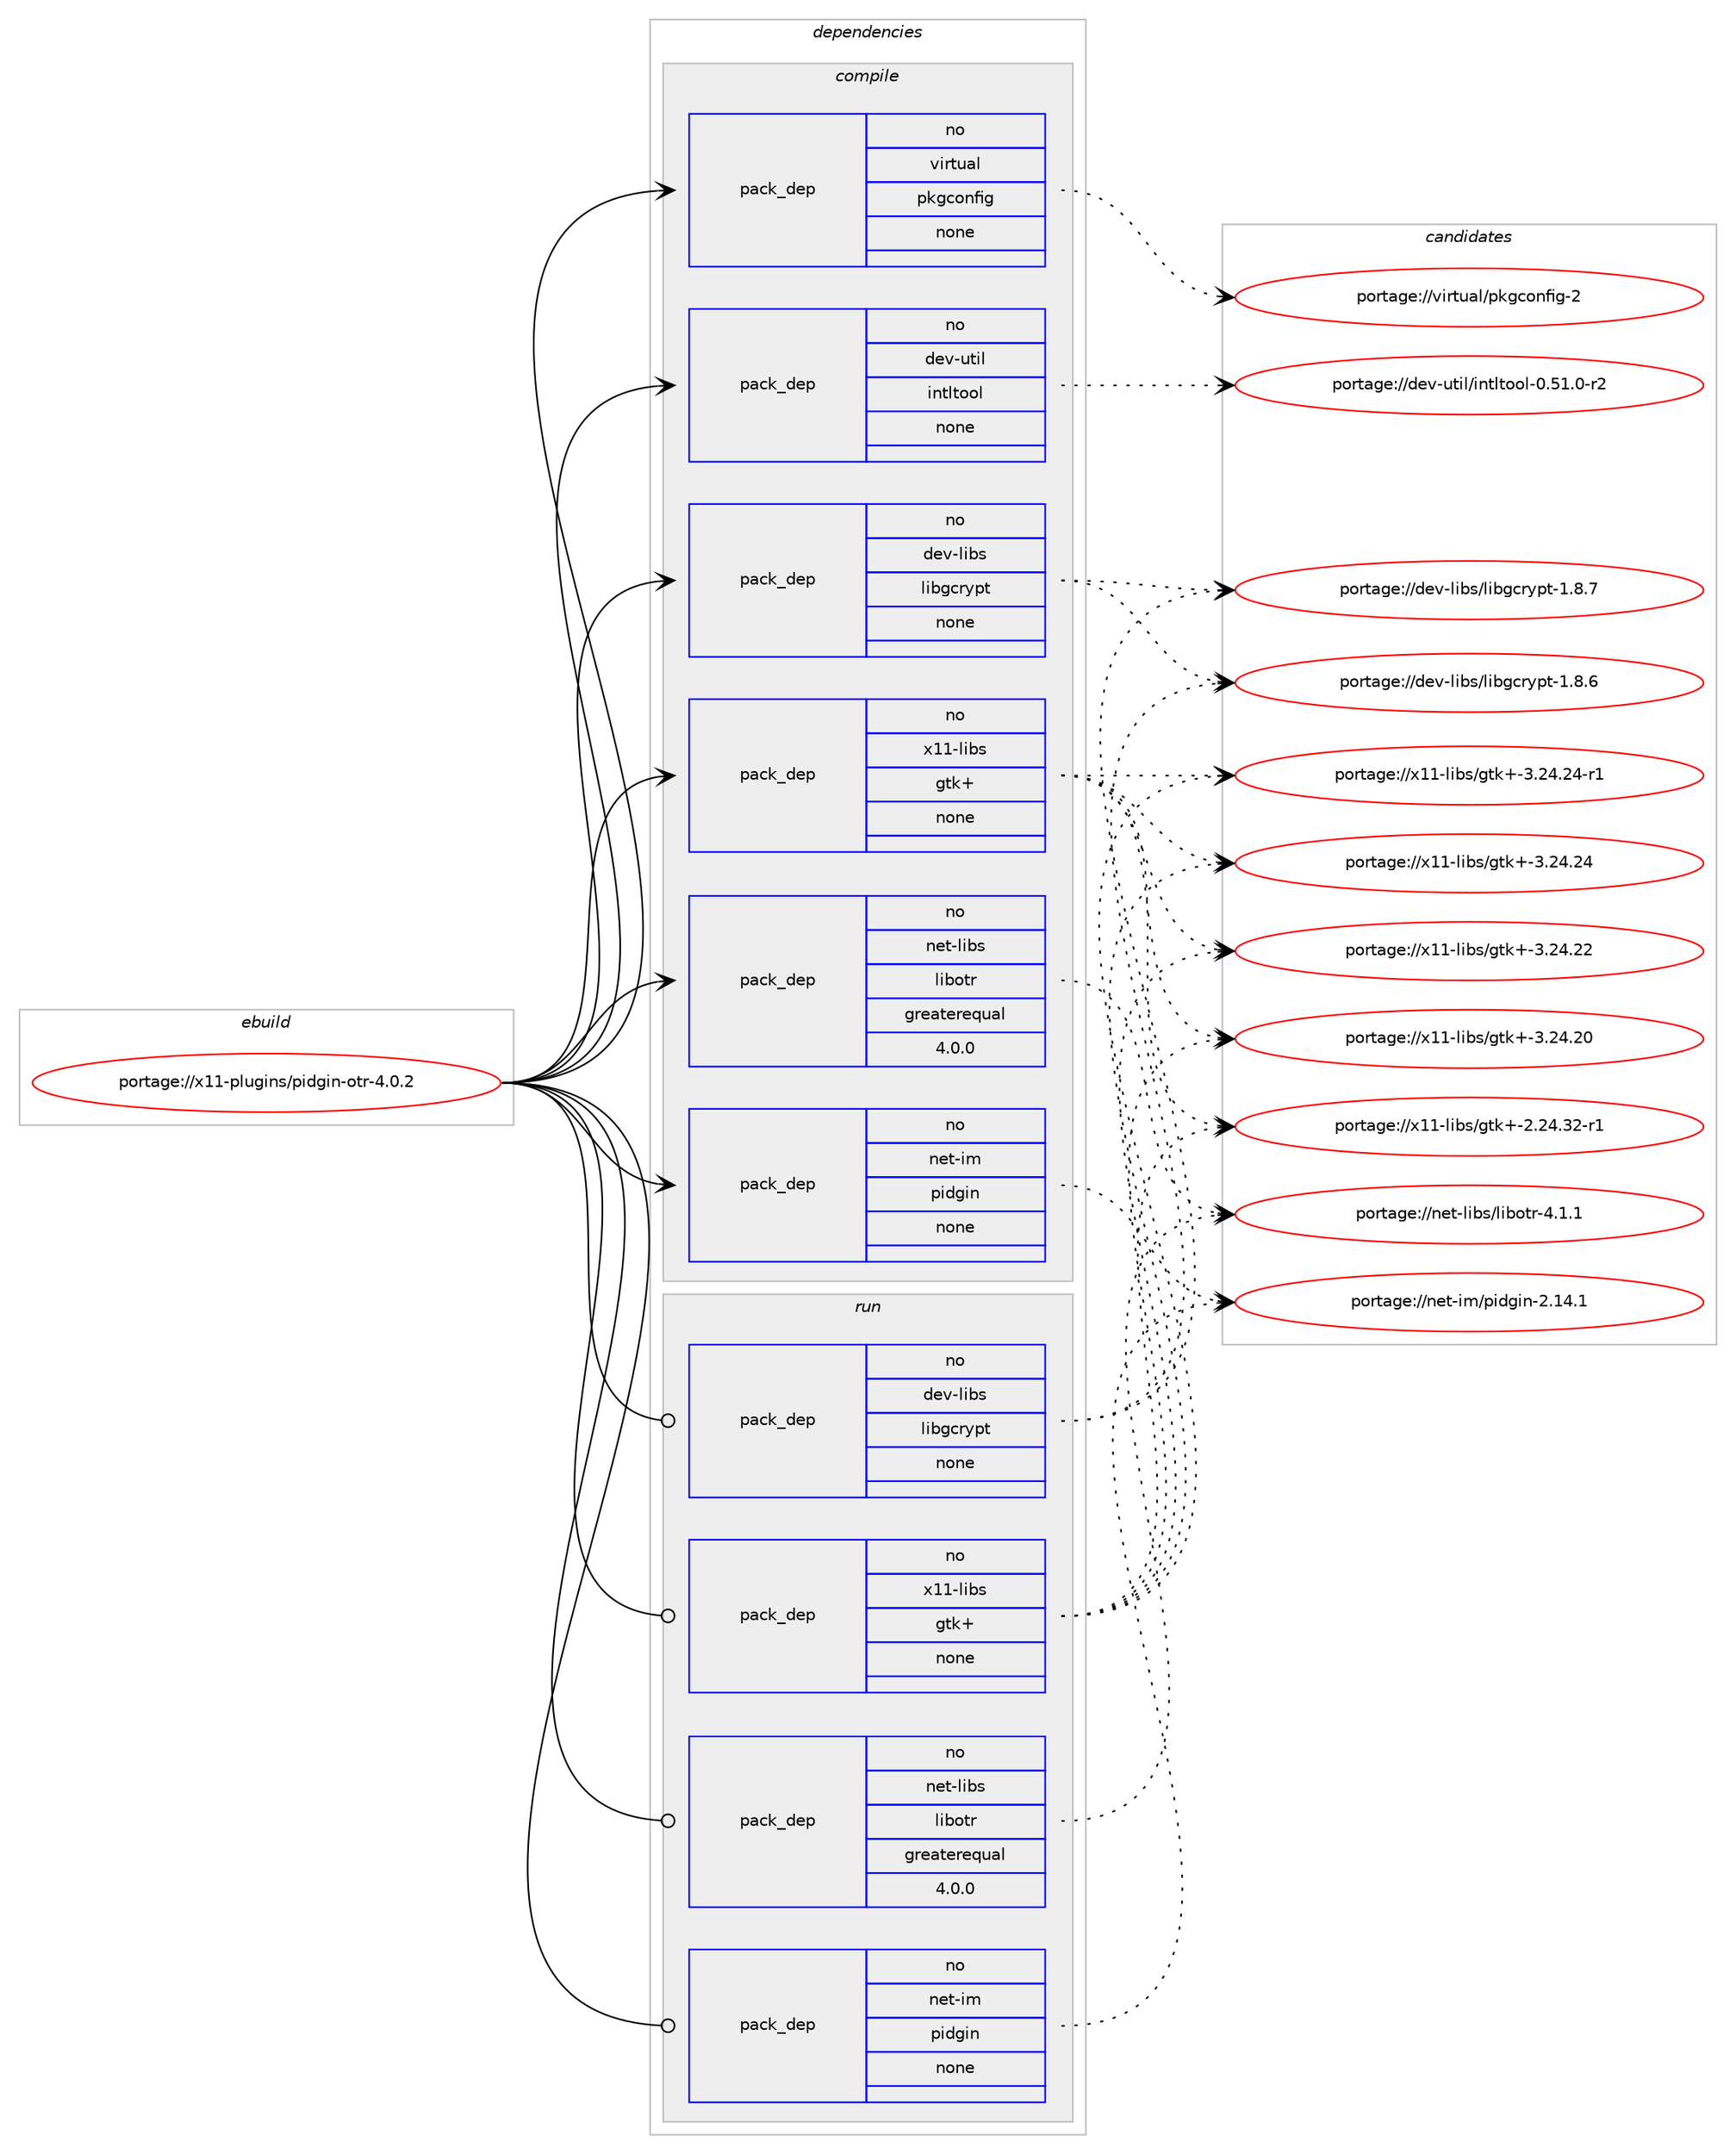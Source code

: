 digraph prolog {

# *************
# Graph options
# *************

newrank=true;
concentrate=true;
compound=true;
graph [rankdir=LR,fontname=Helvetica,fontsize=10,ranksep=1.5];#, ranksep=2.5, nodesep=0.2];
edge  [arrowhead=vee];
node  [fontname=Helvetica,fontsize=10];

# **********
# The ebuild
# **********

subgraph cluster_leftcol {
color=gray;
rank=same;
label=<<i>ebuild</i>>;
id [label="portage://x11-plugins/pidgin-otr-4.0.2", color=red, width=4, href="../x11-plugins/pidgin-otr-4.0.2.svg"];
}

# ****************
# The dependencies
# ****************

subgraph cluster_midcol {
color=gray;
label=<<i>dependencies</i>>;
subgraph cluster_compile {
fillcolor="#eeeeee";
style=filled;
label=<<i>compile</i>>;
subgraph pack501 {
dependency532 [label=<<TABLE BORDER="0" CELLBORDER="1" CELLSPACING="0" CELLPADDING="4" WIDTH="220"><TR><TD ROWSPAN="6" CELLPADDING="30">pack_dep</TD></TR><TR><TD WIDTH="110">no</TD></TR><TR><TD>dev-libs</TD></TR><TR><TD>libgcrypt</TD></TR><TR><TD>none</TD></TR><TR><TD></TD></TR></TABLE>>, shape=none, color=blue];
}
id:e -> dependency532:w [weight=20,style="solid",arrowhead="vee"];
subgraph pack502 {
dependency533 [label=<<TABLE BORDER="0" CELLBORDER="1" CELLSPACING="0" CELLPADDING="4" WIDTH="220"><TR><TD ROWSPAN="6" CELLPADDING="30">pack_dep</TD></TR><TR><TD WIDTH="110">no</TD></TR><TR><TD>dev-util</TD></TR><TR><TD>intltool</TD></TR><TR><TD>none</TD></TR><TR><TD></TD></TR></TABLE>>, shape=none, color=blue];
}
id:e -> dependency533:w [weight=20,style="solid",arrowhead="vee"];
subgraph pack503 {
dependency534 [label=<<TABLE BORDER="0" CELLBORDER="1" CELLSPACING="0" CELLPADDING="4" WIDTH="220"><TR><TD ROWSPAN="6" CELLPADDING="30">pack_dep</TD></TR><TR><TD WIDTH="110">no</TD></TR><TR><TD>net-im</TD></TR><TR><TD>pidgin</TD></TR><TR><TD>none</TD></TR><TR><TD></TD></TR></TABLE>>, shape=none, color=blue];
}
id:e -> dependency534:w [weight=20,style="solid",arrowhead="vee"];
subgraph pack504 {
dependency535 [label=<<TABLE BORDER="0" CELLBORDER="1" CELLSPACING="0" CELLPADDING="4" WIDTH="220"><TR><TD ROWSPAN="6" CELLPADDING="30">pack_dep</TD></TR><TR><TD WIDTH="110">no</TD></TR><TR><TD>net-libs</TD></TR><TR><TD>libotr</TD></TR><TR><TD>greaterequal</TD></TR><TR><TD>4.0.0</TD></TR></TABLE>>, shape=none, color=blue];
}
id:e -> dependency535:w [weight=20,style="solid",arrowhead="vee"];
subgraph pack505 {
dependency536 [label=<<TABLE BORDER="0" CELLBORDER="1" CELLSPACING="0" CELLPADDING="4" WIDTH="220"><TR><TD ROWSPAN="6" CELLPADDING="30">pack_dep</TD></TR><TR><TD WIDTH="110">no</TD></TR><TR><TD>virtual</TD></TR><TR><TD>pkgconfig</TD></TR><TR><TD>none</TD></TR><TR><TD></TD></TR></TABLE>>, shape=none, color=blue];
}
id:e -> dependency536:w [weight=20,style="solid",arrowhead="vee"];
subgraph pack506 {
dependency537 [label=<<TABLE BORDER="0" CELLBORDER="1" CELLSPACING="0" CELLPADDING="4" WIDTH="220"><TR><TD ROWSPAN="6" CELLPADDING="30">pack_dep</TD></TR><TR><TD WIDTH="110">no</TD></TR><TR><TD>x11-libs</TD></TR><TR><TD>gtk+</TD></TR><TR><TD>none</TD></TR><TR><TD></TD></TR></TABLE>>, shape=none, color=blue];
}
id:e -> dependency537:w [weight=20,style="solid",arrowhead="vee"];
}
subgraph cluster_compileandrun {
fillcolor="#eeeeee";
style=filled;
label=<<i>compile and run</i>>;
}
subgraph cluster_run {
fillcolor="#eeeeee";
style=filled;
label=<<i>run</i>>;
subgraph pack507 {
dependency538 [label=<<TABLE BORDER="0" CELLBORDER="1" CELLSPACING="0" CELLPADDING="4" WIDTH="220"><TR><TD ROWSPAN="6" CELLPADDING="30">pack_dep</TD></TR><TR><TD WIDTH="110">no</TD></TR><TR><TD>dev-libs</TD></TR><TR><TD>libgcrypt</TD></TR><TR><TD>none</TD></TR><TR><TD></TD></TR></TABLE>>, shape=none, color=blue];
}
id:e -> dependency538:w [weight=20,style="solid",arrowhead="odot"];
subgraph pack508 {
dependency539 [label=<<TABLE BORDER="0" CELLBORDER="1" CELLSPACING="0" CELLPADDING="4" WIDTH="220"><TR><TD ROWSPAN="6" CELLPADDING="30">pack_dep</TD></TR><TR><TD WIDTH="110">no</TD></TR><TR><TD>net-im</TD></TR><TR><TD>pidgin</TD></TR><TR><TD>none</TD></TR><TR><TD></TD></TR></TABLE>>, shape=none, color=blue];
}
id:e -> dependency539:w [weight=20,style="solid",arrowhead="odot"];
subgraph pack509 {
dependency540 [label=<<TABLE BORDER="0" CELLBORDER="1" CELLSPACING="0" CELLPADDING="4" WIDTH="220"><TR><TD ROWSPAN="6" CELLPADDING="30">pack_dep</TD></TR><TR><TD WIDTH="110">no</TD></TR><TR><TD>net-libs</TD></TR><TR><TD>libotr</TD></TR><TR><TD>greaterequal</TD></TR><TR><TD>4.0.0</TD></TR></TABLE>>, shape=none, color=blue];
}
id:e -> dependency540:w [weight=20,style="solid",arrowhead="odot"];
subgraph pack510 {
dependency541 [label=<<TABLE BORDER="0" CELLBORDER="1" CELLSPACING="0" CELLPADDING="4" WIDTH="220"><TR><TD ROWSPAN="6" CELLPADDING="30">pack_dep</TD></TR><TR><TD WIDTH="110">no</TD></TR><TR><TD>x11-libs</TD></TR><TR><TD>gtk+</TD></TR><TR><TD>none</TD></TR><TR><TD></TD></TR></TABLE>>, shape=none, color=blue];
}
id:e -> dependency541:w [weight=20,style="solid",arrowhead="odot"];
}
}

# **************
# The candidates
# **************

subgraph cluster_choices {
rank=same;
color=gray;
label=<<i>candidates</i>>;

subgraph choice501 {
color=black;
nodesep=1;
choice1001011184510810598115471081059810399114121112116454946564655 [label="portage://dev-libs/libgcrypt-1.8.7", color=red, width=4,href="../dev-libs/libgcrypt-1.8.7.svg"];
choice1001011184510810598115471081059810399114121112116454946564654 [label="portage://dev-libs/libgcrypt-1.8.6", color=red, width=4,href="../dev-libs/libgcrypt-1.8.6.svg"];
dependency532:e -> choice1001011184510810598115471081059810399114121112116454946564655:w [style=dotted,weight="100"];
dependency532:e -> choice1001011184510810598115471081059810399114121112116454946564654:w [style=dotted,weight="100"];
}
subgraph choice502 {
color=black;
nodesep=1;
choice1001011184511711610510847105110116108116111111108454846534946484511450 [label="portage://dev-util/intltool-0.51.0-r2", color=red, width=4,href="../dev-util/intltool-0.51.0-r2.svg"];
dependency533:e -> choice1001011184511711610510847105110116108116111111108454846534946484511450:w [style=dotted,weight="100"];
}
subgraph choice503 {
color=black;
nodesep=1;
choice110101116451051094711210510010310511045504649524649 [label="portage://net-im/pidgin-2.14.1", color=red, width=4,href="../net-im/pidgin-2.14.1.svg"];
dependency534:e -> choice110101116451051094711210510010310511045504649524649:w [style=dotted,weight="100"];
}
subgraph choice504 {
color=black;
nodesep=1;
choice11010111645108105981154710810598111116114455246494649 [label="portage://net-libs/libotr-4.1.1", color=red, width=4,href="../net-libs/libotr-4.1.1.svg"];
dependency535:e -> choice11010111645108105981154710810598111116114455246494649:w [style=dotted,weight="100"];
}
subgraph choice505 {
color=black;
nodesep=1;
choice1181051141161179710847112107103991111101021051034550 [label="portage://virtual/pkgconfig-2", color=red, width=4,href="../virtual/pkgconfig-2.svg"];
dependency536:e -> choice1181051141161179710847112107103991111101021051034550:w [style=dotted,weight="100"];
}
subgraph choice506 {
color=black;
nodesep=1;
choice12049494510810598115471031161074345514650524650524511449 [label="portage://x11-libs/gtk+-3.24.24-r1", color=red, width=4,href="../x11-libs/gtk+-3.24.24-r1.svg"];
choice1204949451081059811547103116107434551465052465052 [label="portage://x11-libs/gtk+-3.24.24", color=red, width=4,href="../x11-libs/gtk+-3.24.24.svg"];
choice1204949451081059811547103116107434551465052465050 [label="portage://x11-libs/gtk+-3.24.22", color=red, width=4,href="../x11-libs/gtk+-3.24.22.svg"];
choice1204949451081059811547103116107434551465052465048 [label="portage://x11-libs/gtk+-3.24.20", color=red, width=4,href="../x11-libs/gtk+-3.24.20.svg"];
choice12049494510810598115471031161074345504650524651504511449 [label="portage://x11-libs/gtk+-2.24.32-r1", color=red, width=4,href="../x11-libs/gtk+-2.24.32-r1.svg"];
dependency537:e -> choice12049494510810598115471031161074345514650524650524511449:w [style=dotted,weight="100"];
dependency537:e -> choice1204949451081059811547103116107434551465052465052:w [style=dotted,weight="100"];
dependency537:e -> choice1204949451081059811547103116107434551465052465050:w [style=dotted,weight="100"];
dependency537:e -> choice1204949451081059811547103116107434551465052465048:w [style=dotted,weight="100"];
dependency537:e -> choice12049494510810598115471031161074345504650524651504511449:w [style=dotted,weight="100"];
}
subgraph choice507 {
color=black;
nodesep=1;
choice1001011184510810598115471081059810399114121112116454946564655 [label="portage://dev-libs/libgcrypt-1.8.7", color=red, width=4,href="../dev-libs/libgcrypt-1.8.7.svg"];
choice1001011184510810598115471081059810399114121112116454946564654 [label="portage://dev-libs/libgcrypt-1.8.6", color=red, width=4,href="../dev-libs/libgcrypt-1.8.6.svg"];
dependency538:e -> choice1001011184510810598115471081059810399114121112116454946564655:w [style=dotted,weight="100"];
dependency538:e -> choice1001011184510810598115471081059810399114121112116454946564654:w [style=dotted,weight="100"];
}
subgraph choice508 {
color=black;
nodesep=1;
choice110101116451051094711210510010310511045504649524649 [label="portage://net-im/pidgin-2.14.1", color=red, width=4,href="../net-im/pidgin-2.14.1.svg"];
dependency539:e -> choice110101116451051094711210510010310511045504649524649:w [style=dotted,weight="100"];
}
subgraph choice509 {
color=black;
nodesep=1;
choice11010111645108105981154710810598111116114455246494649 [label="portage://net-libs/libotr-4.1.1", color=red, width=4,href="../net-libs/libotr-4.1.1.svg"];
dependency540:e -> choice11010111645108105981154710810598111116114455246494649:w [style=dotted,weight="100"];
}
subgraph choice510 {
color=black;
nodesep=1;
choice12049494510810598115471031161074345514650524650524511449 [label="portage://x11-libs/gtk+-3.24.24-r1", color=red, width=4,href="../x11-libs/gtk+-3.24.24-r1.svg"];
choice1204949451081059811547103116107434551465052465052 [label="portage://x11-libs/gtk+-3.24.24", color=red, width=4,href="../x11-libs/gtk+-3.24.24.svg"];
choice1204949451081059811547103116107434551465052465050 [label="portage://x11-libs/gtk+-3.24.22", color=red, width=4,href="../x11-libs/gtk+-3.24.22.svg"];
choice1204949451081059811547103116107434551465052465048 [label="portage://x11-libs/gtk+-3.24.20", color=red, width=4,href="../x11-libs/gtk+-3.24.20.svg"];
choice12049494510810598115471031161074345504650524651504511449 [label="portage://x11-libs/gtk+-2.24.32-r1", color=red, width=4,href="../x11-libs/gtk+-2.24.32-r1.svg"];
dependency541:e -> choice12049494510810598115471031161074345514650524650524511449:w [style=dotted,weight="100"];
dependency541:e -> choice1204949451081059811547103116107434551465052465052:w [style=dotted,weight="100"];
dependency541:e -> choice1204949451081059811547103116107434551465052465050:w [style=dotted,weight="100"];
dependency541:e -> choice1204949451081059811547103116107434551465052465048:w [style=dotted,weight="100"];
dependency541:e -> choice12049494510810598115471031161074345504650524651504511449:w [style=dotted,weight="100"];
}
}

}
